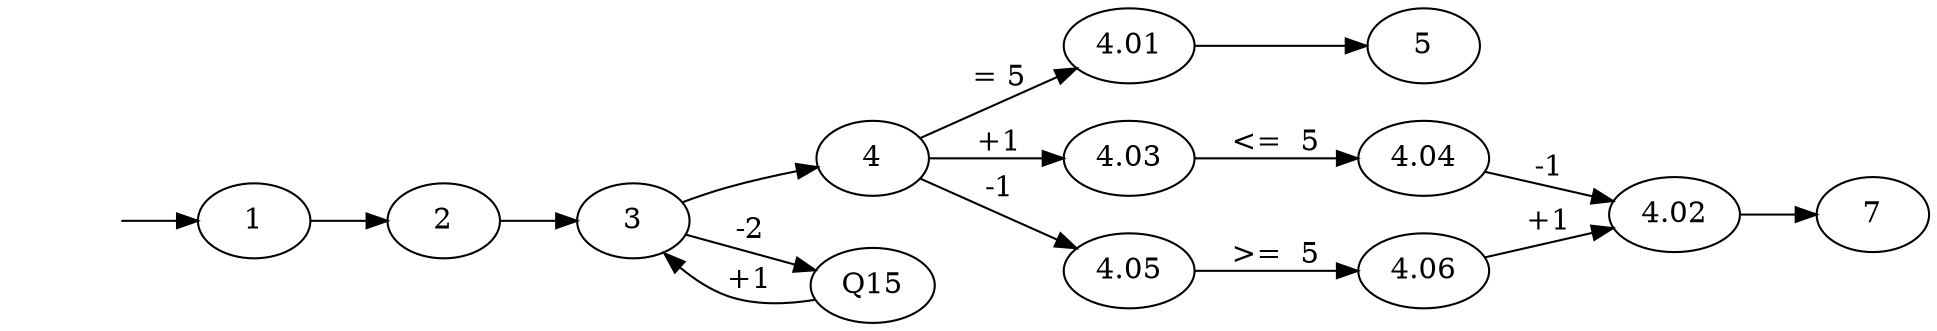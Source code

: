 digraph G {
		rankdir=LR
		Q0[label="1"];
		Q1[label="2"];
		Q2[label="3"];
		Q6[label="4"];
		Q7[label="4.01"];
		Q8[label="5"];
		Q9[label="4.03"];
		Q10[label="4.04"];
		Q11[label="4.05"];
		Q12[label="4.06"];
		Q13[label="4.02"];
		Q14[label="7"];
		Qi[style=invis];
		Qi -> Q0 [label=""]
		Q0 -> Q1 [label=""]
		Q1 -> Q2 [label=""]
        Q2 -> Q15 [label="-2"]
        Q15 -> Q2 [label="+1"]
		Q2 -> Q6 [label=""]
		Q7 -> Q8 [label=""]
		Q6 -> Q7 [label="= 5"]
		Q6 -> Q9 [label="+1"]
		Q9 -> Q10 [label="<=  5"]
		Q10 -> Q13 [label="-1"]
		Q6 -> Q11 [label="-1"]
		Q11 -> Q12 [label=">=  5"]
		Q12 -> Q13 [label="+1"]
		Q13 -> Q14 [label=""]

}